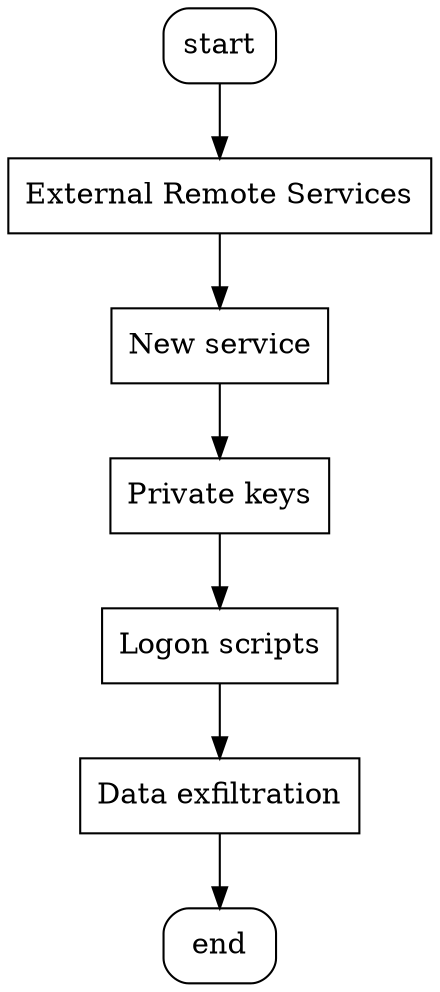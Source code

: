 digraph more261 {
	// nodes
	1[label="start",shape=box,style=rounded];
	2[label="External Remote Services",shape=box];
		//P1;S1//
	3[label="New service",shape=box];
		//P2;S2
		//P1=>P2//
	4[label="Private keys",shape=box];
		//P3;U1
		//P2=>P3//
	5[label="Logon scripts",shape=box];
		//P4;F1
		//P3=>P4//
	6[label="Data exfiltration",shape=box];
		//P5;F2
		//P4=>P5;F2->P5//
	7[label="end",shape=box,style=rounded];

	// edges
	1->2->3->4->5->6->7
}
